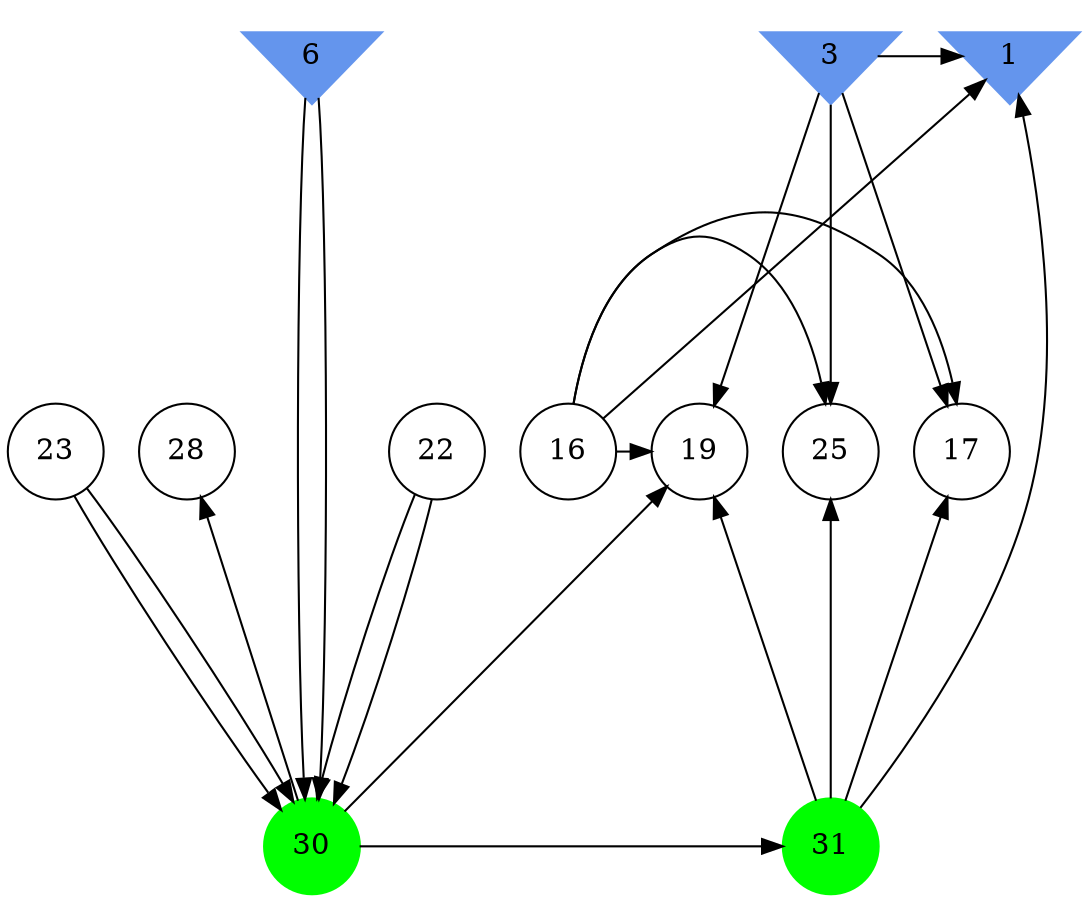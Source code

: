 digraph brain {
	ranksep=2.0;
	1 [shape=invtriangle,style=filled,color=cornflowerblue];
	3 [shape=invtriangle,style=filled,color=cornflowerblue];
	6 [shape=invtriangle,style=filled,color=cornflowerblue];
	16 [shape=circle,color=black];
	17 [shape=circle,color=black];
	19 [shape=circle,color=black];
	22 [shape=circle,color=black];
	23 [shape=circle,color=black];
	25 [shape=circle,color=black];
	28 [shape=circle,color=black];
	30 [shape=circle,style=filled,color=green];
	31 [shape=circle,style=filled,color=green];
	6	->	30;
	22	->	30;
	23	->	30;
	6	->	30;
	22	->	30;
	23	->	30;
	30	->	28;
	30	->	19;
	30	->	31;
	3	->	1;
	3	->	17;
	3	->	19;
	3	->	25;
	31	->	1;
	31	->	17;
	31	->	19;
	31	->	25;
	16	->	1;
	16	->	17;
	16	->	19;
	16	->	25;
	{ rank=same; 1; 3; 6; }
	{ rank=same; 16; 17; 19; 22; 23; 25; 28; }
	{ rank=same; 30; 31; }
}
